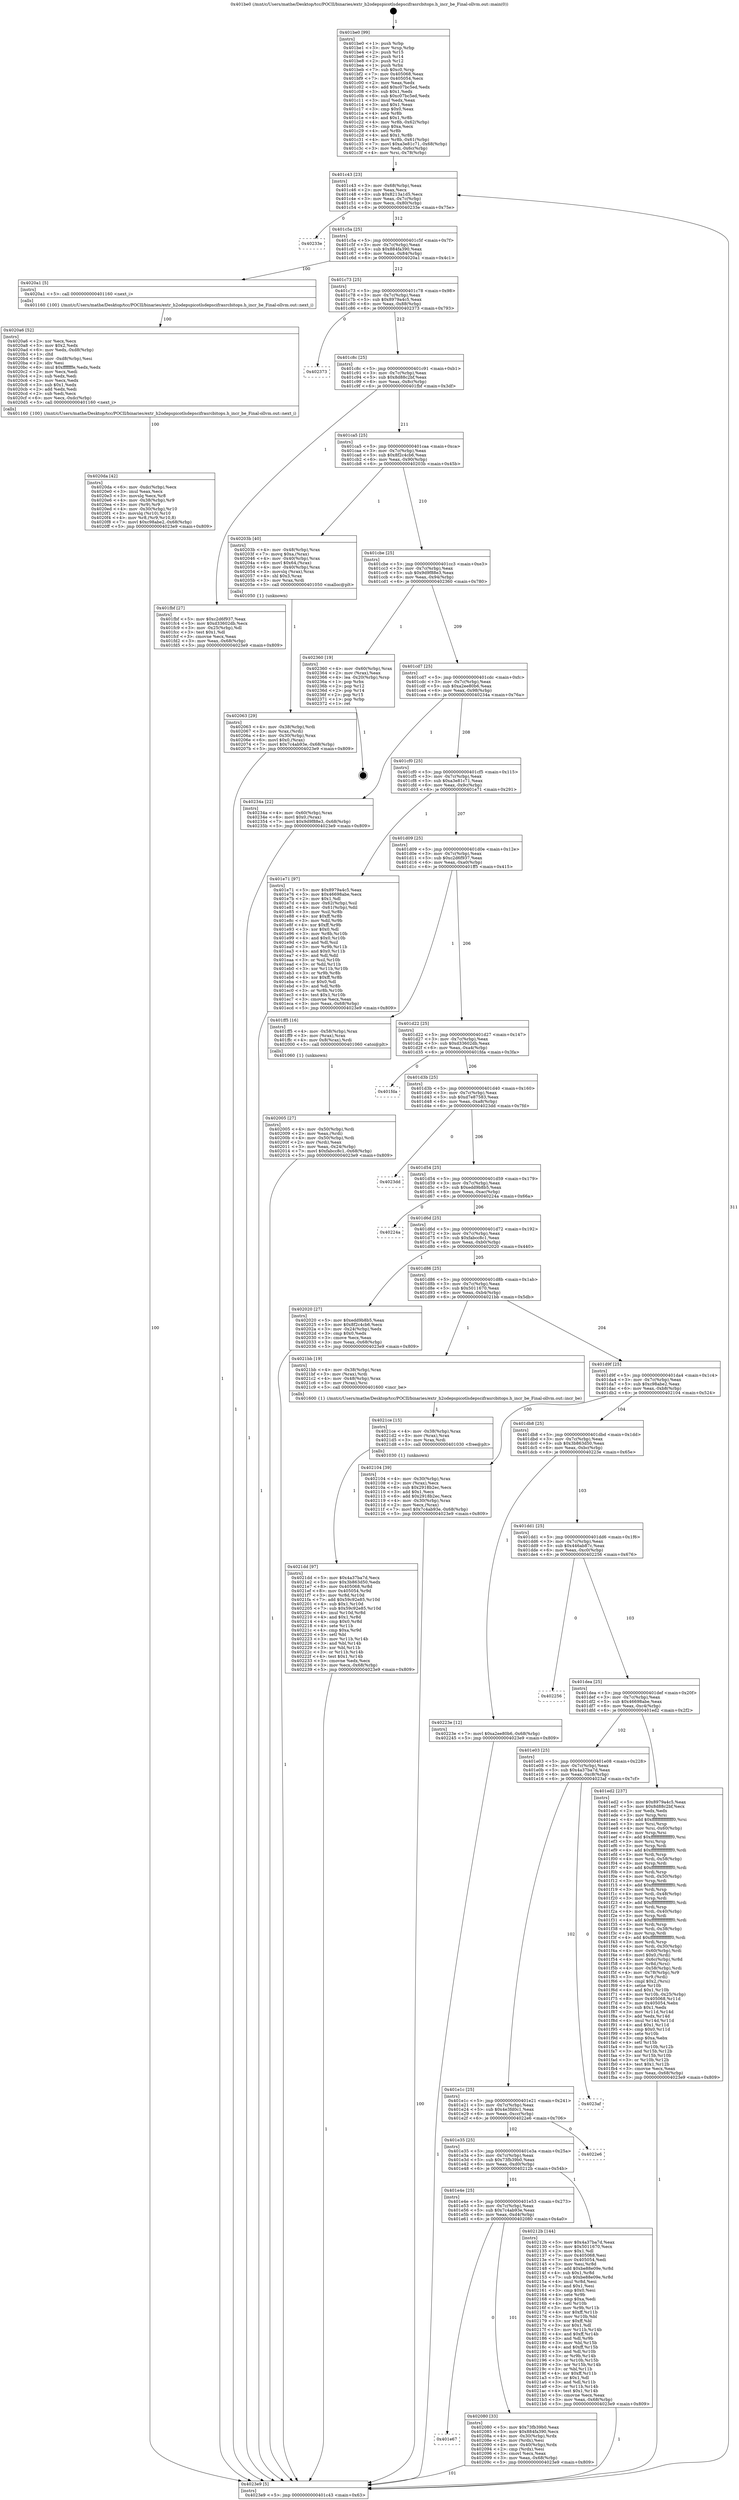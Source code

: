 digraph "0x401be0" {
  label = "0x401be0 (/mnt/c/Users/mathe/Desktop/tcc/POCII/binaries/extr_h2odepspicotlsdepscifrasrcbitops.h_incr_be_Final-ollvm.out::main(0))"
  labelloc = "t"
  node[shape=record]

  Entry [label="",width=0.3,height=0.3,shape=circle,fillcolor=black,style=filled]
  "0x401c43" [label="{
     0x401c43 [23]\l
     | [instrs]\l
     &nbsp;&nbsp;0x401c43 \<+3\>: mov -0x68(%rbp),%eax\l
     &nbsp;&nbsp;0x401c46 \<+2\>: mov %eax,%ecx\l
     &nbsp;&nbsp;0x401c48 \<+6\>: sub $0x8213a1d5,%ecx\l
     &nbsp;&nbsp;0x401c4e \<+3\>: mov %eax,-0x7c(%rbp)\l
     &nbsp;&nbsp;0x401c51 \<+3\>: mov %ecx,-0x80(%rbp)\l
     &nbsp;&nbsp;0x401c54 \<+6\>: je 000000000040233e \<main+0x75e\>\l
  }"]
  "0x40233e" [label="{
     0x40233e\l
  }", style=dashed]
  "0x401c5a" [label="{
     0x401c5a [25]\l
     | [instrs]\l
     &nbsp;&nbsp;0x401c5a \<+5\>: jmp 0000000000401c5f \<main+0x7f\>\l
     &nbsp;&nbsp;0x401c5f \<+3\>: mov -0x7c(%rbp),%eax\l
     &nbsp;&nbsp;0x401c62 \<+5\>: sub $0x884fa390,%eax\l
     &nbsp;&nbsp;0x401c67 \<+6\>: mov %eax,-0x84(%rbp)\l
     &nbsp;&nbsp;0x401c6d \<+6\>: je 00000000004020a1 \<main+0x4c1\>\l
  }"]
  Exit [label="",width=0.3,height=0.3,shape=circle,fillcolor=black,style=filled,peripheries=2]
  "0x4020a1" [label="{
     0x4020a1 [5]\l
     | [instrs]\l
     &nbsp;&nbsp;0x4020a1 \<+5\>: call 0000000000401160 \<next_i\>\l
     | [calls]\l
     &nbsp;&nbsp;0x401160 \{100\} (/mnt/c/Users/mathe/Desktop/tcc/POCII/binaries/extr_h2odepspicotlsdepscifrasrcbitops.h_incr_be_Final-ollvm.out::next_i)\l
  }"]
  "0x401c73" [label="{
     0x401c73 [25]\l
     | [instrs]\l
     &nbsp;&nbsp;0x401c73 \<+5\>: jmp 0000000000401c78 \<main+0x98\>\l
     &nbsp;&nbsp;0x401c78 \<+3\>: mov -0x7c(%rbp),%eax\l
     &nbsp;&nbsp;0x401c7b \<+5\>: sub $0x8979a4c5,%eax\l
     &nbsp;&nbsp;0x401c80 \<+6\>: mov %eax,-0x88(%rbp)\l
     &nbsp;&nbsp;0x401c86 \<+6\>: je 0000000000402373 \<main+0x793\>\l
  }"]
  "0x4021dd" [label="{
     0x4021dd [97]\l
     | [instrs]\l
     &nbsp;&nbsp;0x4021dd \<+5\>: mov $0x4a37ba7d,%ecx\l
     &nbsp;&nbsp;0x4021e2 \<+5\>: mov $0x3b863d50,%edx\l
     &nbsp;&nbsp;0x4021e7 \<+8\>: mov 0x405068,%r8d\l
     &nbsp;&nbsp;0x4021ef \<+8\>: mov 0x405054,%r9d\l
     &nbsp;&nbsp;0x4021f7 \<+3\>: mov %r8d,%r10d\l
     &nbsp;&nbsp;0x4021fa \<+7\>: add $0x59c92e85,%r10d\l
     &nbsp;&nbsp;0x402201 \<+4\>: sub $0x1,%r10d\l
     &nbsp;&nbsp;0x402205 \<+7\>: sub $0x59c92e85,%r10d\l
     &nbsp;&nbsp;0x40220c \<+4\>: imul %r10d,%r8d\l
     &nbsp;&nbsp;0x402210 \<+4\>: and $0x1,%r8d\l
     &nbsp;&nbsp;0x402214 \<+4\>: cmp $0x0,%r8d\l
     &nbsp;&nbsp;0x402218 \<+4\>: sete %r11b\l
     &nbsp;&nbsp;0x40221c \<+4\>: cmp $0xa,%r9d\l
     &nbsp;&nbsp;0x402220 \<+3\>: setl %bl\l
     &nbsp;&nbsp;0x402223 \<+3\>: mov %r11b,%r14b\l
     &nbsp;&nbsp;0x402226 \<+3\>: and %bl,%r14b\l
     &nbsp;&nbsp;0x402229 \<+3\>: xor %bl,%r11b\l
     &nbsp;&nbsp;0x40222c \<+3\>: or %r11b,%r14b\l
     &nbsp;&nbsp;0x40222f \<+4\>: test $0x1,%r14b\l
     &nbsp;&nbsp;0x402233 \<+3\>: cmovne %edx,%ecx\l
     &nbsp;&nbsp;0x402236 \<+3\>: mov %ecx,-0x68(%rbp)\l
     &nbsp;&nbsp;0x402239 \<+5\>: jmp 00000000004023e9 \<main+0x809\>\l
  }"]
  "0x402373" [label="{
     0x402373\l
  }", style=dashed]
  "0x401c8c" [label="{
     0x401c8c [25]\l
     | [instrs]\l
     &nbsp;&nbsp;0x401c8c \<+5\>: jmp 0000000000401c91 \<main+0xb1\>\l
     &nbsp;&nbsp;0x401c91 \<+3\>: mov -0x7c(%rbp),%eax\l
     &nbsp;&nbsp;0x401c94 \<+5\>: sub $0x8d88c2bf,%eax\l
     &nbsp;&nbsp;0x401c99 \<+6\>: mov %eax,-0x8c(%rbp)\l
     &nbsp;&nbsp;0x401c9f \<+6\>: je 0000000000401fbf \<main+0x3df\>\l
  }"]
  "0x4021ce" [label="{
     0x4021ce [15]\l
     | [instrs]\l
     &nbsp;&nbsp;0x4021ce \<+4\>: mov -0x38(%rbp),%rax\l
     &nbsp;&nbsp;0x4021d2 \<+3\>: mov (%rax),%rax\l
     &nbsp;&nbsp;0x4021d5 \<+3\>: mov %rax,%rdi\l
     &nbsp;&nbsp;0x4021d8 \<+5\>: call 0000000000401030 \<free@plt\>\l
     | [calls]\l
     &nbsp;&nbsp;0x401030 \{1\} (unknown)\l
  }"]
  "0x401fbf" [label="{
     0x401fbf [27]\l
     | [instrs]\l
     &nbsp;&nbsp;0x401fbf \<+5\>: mov $0xc2d6f937,%eax\l
     &nbsp;&nbsp;0x401fc4 \<+5\>: mov $0xd33602db,%ecx\l
     &nbsp;&nbsp;0x401fc9 \<+3\>: mov -0x25(%rbp),%dl\l
     &nbsp;&nbsp;0x401fcc \<+3\>: test $0x1,%dl\l
     &nbsp;&nbsp;0x401fcf \<+3\>: cmovne %ecx,%eax\l
     &nbsp;&nbsp;0x401fd2 \<+3\>: mov %eax,-0x68(%rbp)\l
     &nbsp;&nbsp;0x401fd5 \<+5\>: jmp 00000000004023e9 \<main+0x809\>\l
  }"]
  "0x401ca5" [label="{
     0x401ca5 [25]\l
     | [instrs]\l
     &nbsp;&nbsp;0x401ca5 \<+5\>: jmp 0000000000401caa \<main+0xca\>\l
     &nbsp;&nbsp;0x401caa \<+3\>: mov -0x7c(%rbp),%eax\l
     &nbsp;&nbsp;0x401cad \<+5\>: sub $0x8f2c4cb6,%eax\l
     &nbsp;&nbsp;0x401cb2 \<+6\>: mov %eax,-0x90(%rbp)\l
     &nbsp;&nbsp;0x401cb8 \<+6\>: je 000000000040203b \<main+0x45b\>\l
  }"]
  "0x4020da" [label="{
     0x4020da [42]\l
     | [instrs]\l
     &nbsp;&nbsp;0x4020da \<+6\>: mov -0xdc(%rbp),%ecx\l
     &nbsp;&nbsp;0x4020e0 \<+3\>: imul %eax,%ecx\l
     &nbsp;&nbsp;0x4020e3 \<+3\>: movslq %ecx,%r8\l
     &nbsp;&nbsp;0x4020e6 \<+4\>: mov -0x38(%rbp),%r9\l
     &nbsp;&nbsp;0x4020ea \<+3\>: mov (%r9),%r9\l
     &nbsp;&nbsp;0x4020ed \<+4\>: mov -0x30(%rbp),%r10\l
     &nbsp;&nbsp;0x4020f1 \<+3\>: movslq (%r10),%r10\l
     &nbsp;&nbsp;0x4020f4 \<+4\>: mov %r8,(%r9,%r10,8)\l
     &nbsp;&nbsp;0x4020f8 \<+7\>: movl $0xc98abe2,-0x68(%rbp)\l
     &nbsp;&nbsp;0x4020ff \<+5\>: jmp 00000000004023e9 \<main+0x809\>\l
  }"]
  "0x40203b" [label="{
     0x40203b [40]\l
     | [instrs]\l
     &nbsp;&nbsp;0x40203b \<+4\>: mov -0x48(%rbp),%rax\l
     &nbsp;&nbsp;0x40203f \<+7\>: movq $0xa,(%rax)\l
     &nbsp;&nbsp;0x402046 \<+4\>: mov -0x40(%rbp),%rax\l
     &nbsp;&nbsp;0x40204a \<+6\>: movl $0x64,(%rax)\l
     &nbsp;&nbsp;0x402050 \<+4\>: mov -0x40(%rbp),%rax\l
     &nbsp;&nbsp;0x402054 \<+3\>: movslq (%rax),%rax\l
     &nbsp;&nbsp;0x402057 \<+4\>: shl $0x3,%rax\l
     &nbsp;&nbsp;0x40205b \<+3\>: mov %rax,%rdi\l
     &nbsp;&nbsp;0x40205e \<+5\>: call 0000000000401050 \<malloc@plt\>\l
     | [calls]\l
     &nbsp;&nbsp;0x401050 \{1\} (unknown)\l
  }"]
  "0x401cbe" [label="{
     0x401cbe [25]\l
     | [instrs]\l
     &nbsp;&nbsp;0x401cbe \<+5\>: jmp 0000000000401cc3 \<main+0xe3\>\l
     &nbsp;&nbsp;0x401cc3 \<+3\>: mov -0x7c(%rbp),%eax\l
     &nbsp;&nbsp;0x401cc6 \<+5\>: sub $0x9d9f88e3,%eax\l
     &nbsp;&nbsp;0x401ccb \<+6\>: mov %eax,-0x94(%rbp)\l
     &nbsp;&nbsp;0x401cd1 \<+6\>: je 0000000000402360 \<main+0x780\>\l
  }"]
  "0x4020a6" [label="{
     0x4020a6 [52]\l
     | [instrs]\l
     &nbsp;&nbsp;0x4020a6 \<+2\>: xor %ecx,%ecx\l
     &nbsp;&nbsp;0x4020a8 \<+5\>: mov $0x2,%edx\l
     &nbsp;&nbsp;0x4020ad \<+6\>: mov %edx,-0xd8(%rbp)\l
     &nbsp;&nbsp;0x4020b3 \<+1\>: cltd\l
     &nbsp;&nbsp;0x4020b4 \<+6\>: mov -0xd8(%rbp),%esi\l
     &nbsp;&nbsp;0x4020ba \<+2\>: idiv %esi\l
     &nbsp;&nbsp;0x4020bc \<+6\>: imul $0xfffffffe,%edx,%edx\l
     &nbsp;&nbsp;0x4020c2 \<+2\>: mov %ecx,%edi\l
     &nbsp;&nbsp;0x4020c4 \<+2\>: sub %edx,%edi\l
     &nbsp;&nbsp;0x4020c6 \<+2\>: mov %ecx,%edx\l
     &nbsp;&nbsp;0x4020c8 \<+3\>: sub $0x1,%edx\l
     &nbsp;&nbsp;0x4020cb \<+2\>: add %edx,%edi\l
     &nbsp;&nbsp;0x4020cd \<+2\>: sub %edi,%ecx\l
     &nbsp;&nbsp;0x4020cf \<+6\>: mov %ecx,-0xdc(%rbp)\l
     &nbsp;&nbsp;0x4020d5 \<+5\>: call 0000000000401160 \<next_i\>\l
     | [calls]\l
     &nbsp;&nbsp;0x401160 \{100\} (/mnt/c/Users/mathe/Desktop/tcc/POCII/binaries/extr_h2odepspicotlsdepscifrasrcbitops.h_incr_be_Final-ollvm.out::next_i)\l
  }"]
  "0x402360" [label="{
     0x402360 [19]\l
     | [instrs]\l
     &nbsp;&nbsp;0x402360 \<+4\>: mov -0x60(%rbp),%rax\l
     &nbsp;&nbsp;0x402364 \<+2\>: mov (%rax),%eax\l
     &nbsp;&nbsp;0x402366 \<+4\>: lea -0x20(%rbp),%rsp\l
     &nbsp;&nbsp;0x40236a \<+1\>: pop %rbx\l
     &nbsp;&nbsp;0x40236b \<+2\>: pop %r12\l
     &nbsp;&nbsp;0x40236d \<+2\>: pop %r14\l
     &nbsp;&nbsp;0x40236f \<+2\>: pop %r15\l
     &nbsp;&nbsp;0x402371 \<+1\>: pop %rbp\l
     &nbsp;&nbsp;0x402372 \<+1\>: ret\l
  }"]
  "0x401cd7" [label="{
     0x401cd7 [25]\l
     | [instrs]\l
     &nbsp;&nbsp;0x401cd7 \<+5\>: jmp 0000000000401cdc \<main+0xfc\>\l
     &nbsp;&nbsp;0x401cdc \<+3\>: mov -0x7c(%rbp),%eax\l
     &nbsp;&nbsp;0x401cdf \<+5\>: sub $0xa2ee80b6,%eax\l
     &nbsp;&nbsp;0x401ce4 \<+6\>: mov %eax,-0x98(%rbp)\l
     &nbsp;&nbsp;0x401cea \<+6\>: je 000000000040234a \<main+0x76a\>\l
  }"]
  "0x401e67" [label="{
     0x401e67\l
  }", style=dashed]
  "0x40234a" [label="{
     0x40234a [22]\l
     | [instrs]\l
     &nbsp;&nbsp;0x40234a \<+4\>: mov -0x60(%rbp),%rax\l
     &nbsp;&nbsp;0x40234e \<+6\>: movl $0x0,(%rax)\l
     &nbsp;&nbsp;0x402354 \<+7\>: movl $0x9d9f88e3,-0x68(%rbp)\l
     &nbsp;&nbsp;0x40235b \<+5\>: jmp 00000000004023e9 \<main+0x809\>\l
  }"]
  "0x401cf0" [label="{
     0x401cf0 [25]\l
     | [instrs]\l
     &nbsp;&nbsp;0x401cf0 \<+5\>: jmp 0000000000401cf5 \<main+0x115\>\l
     &nbsp;&nbsp;0x401cf5 \<+3\>: mov -0x7c(%rbp),%eax\l
     &nbsp;&nbsp;0x401cf8 \<+5\>: sub $0xa3e81c71,%eax\l
     &nbsp;&nbsp;0x401cfd \<+6\>: mov %eax,-0x9c(%rbp)\l
     &nbsp;&nbsp;0x401d03 \<+6\>: je 0000000000401e71 \<main+0x291\>\l
  }"]
  "0x402080" [label="{
     0x402080 [33]\l
     | [instrs]\l
     &nbsp;&nbsp;0x402080 \<+5\>: mov $0x73fb39b0,%eax\l
     &nbsp;&nbsp;0x402085 \<+5\>: mov $0x884fa390,%ecx\l
     &nbsp;&nbsp;0x40208a \<+4\>: mov -0x30(%rbp),%rdx\l
     &nbsp;&nbsp;0x40208e \<+2\>: mov (%rdx),%esi\l
     &nbsp;&nbsp;0x402090 \<+4\>: mov -0x40(%rbp),%rdx\l
     &nbsp;&nbsp;0x402094 \<+2\>: cmp (%rdx),%esi\l
     &nbsp;&nbsp;0x402096 \<+3\>: cmovl %ecx,%eax\l
     &nbsp;&nbsp;0x402099 \<+3\>: mov %eax,-0x68(%rbp)\l
     &nbsp;&nbsp;0x40209c \<+5\>: jmp 00000000004023e9 \<main+0x809\>\l
  }"]
  "0x401e71" [label="{
     0x401e71 [97]\l
     | [instrs]\l
     &nbsp;&nbsp;0x401e71 \<+5\>: mov $0x8979a4c5,%eax\l
     &nbsp;&nbsp;0x401e76 \<+5\>: mov $0x46698abe,%ecx\l
     &nbsp;&nbsp;0x401e7b \<+2\>: mov $0x1,%dl\l
     &nbsp;&nbsp;0x401e7d \<+4\>: mov -0x62(%rbp),%sil\l
     &nbsp;&nbsp;0x401e81 \<+4\>: mov -0x61(%rbp),%dil\l
     &nbsp;&nbsp;0x401e85 \<+3\>: mov %sil,%r8b\l
     &nbsp;&nbsp;0x401e88 \<+4\>: xor $0xff,%r8b\l
     &nbsp;&nbsp;0x401e8c \<+3\>: mov %dil,%r9b\l
     &nbsp;&nbsp;0x401e8f \<+4\>: xor $0xff,%r9b\l
     &nbsp;&nbsp;0x401e93 \<+3\>: xor $0x0,%dl\l
     &nbsp;&nbsp;0x401e96 \<+3\>: mov %r8b,%r10b\l
     &nbsp;&nbsp;0x401e99 \<+4\>: and $0x0,%r10b\l
     &nbsp;&nbsp;0x401e9d \<+3\>: and %dl,%sil\l
     &nbsp;&nbsp;0x401ea0 \<+3\>: mov %r9b,%r11b\l
     &nbsp;&nbsp;0x401ea3 \<+4\>: and $0x0,%r11b\l
     &nbsp;&nbsp;0x401ea7 \<+3\>: and %dl,%dil\l
     &nbsp;&nbsp;0x401eaa \<+3\>: or %sil,%r10b\l
     &nbsp;&nbsp;0x401ead \<+3\>: or %dil,%r11b\l
     &nbsp;&nbsp;0x401eb0 \<+3\>: xor %r11b,%r10b\l
     &nbsp;&nbsp;0x401eb3 \<+3\>: or %r9b,%r8b\l
     &nbsp;&nbsp;0x401eb6 \<+4\>: xor $0xff,%r8b\l
     &nbsp;&nbsp;0x401eba \<+3\>: or $0x0,%dl\l
     &nbsp;&nbsp;0x401ebd \<+3\>: and %dl,%r8b\l
     &nbsp;&nbsp;0x401ec0 \<+3\>: or %r8b,%r10b\l
     &nbsp;&nbsp;0x401ec3 \<+4\>: test $0x1,%r10b\l
     &nbsp;&nbsp;0x401ec7 \<+3\>: cmovne %ecx,%eax\l
     &nbsp;&nbsp;0x401eca \<+3\>: mov %eax,-0x68(%rbp)\l
     &nbsp;&nbsp;0x401ecd \<+5\>: jmp 00000000004023e9 \<main+0x809\>\l
  }"]
  "0x401d09" [label="{
     0x401d09 [25]\l
     | [instrs]\l
     &nbsp;&nbsp;0x401d09 \<+5\>: jmp 0000000000401d0e \<main+0x12e\>\l
     &nbsp;&nbsp;0x401d0e \<+3\>: mov -0x7c(%rbp),%eax\l
     &nbsp;&nbsp;0x401d11 \<+5\>: sub $0xc2d6f937,%eax\l
     &nbsp;&nbsp;0x401d16 \<+6\>: mov %eax,-0xa0(%rbp)\l
     &nbsp;&nbsp;0x401d1c \<+6\>: je 0000000000401ff5 \<main+0x415\>\l
  }"]
  "0x4023e9" [label="{
     0x4023e9 [5]\l
     | [instrs]\l
     &nbsp;&nbsp;0x4023e9 \<+5\>: jmp 0000000000401c43 \<main+0x63\>\l
  }"]
  "0x401be0" [label="{
     0x401be0 [99]\l
     | [instrs]\l
     &nbsp;&nbsp;0x401be0 \<+1\>: push %rbp\l
     &nbsp;&nbsp;0x401be1 \<+3\>: mov %rsp,%rbp\l
     &nbsp;&nbsp;0x401be4 \<+2\>: push %r15\l
     &nbsp;&nbsp;0x401be6 \<+2\>: push %r14\l
     &nbsp;&nbsp;0x401be8 \<+2\>: push %r12\l
     &nbsp;&nbsp;0x401bea \<+1\>: push %rbx\l
     &nbsp;&nbsp;0x401beb \<+7\>: sub $0xc0,%rsp\l
     &nbsp;&nbsp;0x401bf2 \<+7\>: mov 0x405068,%eax\l
     &nbsp;&nbsp;0x401bf9 \<+7\>: mov 0x405054,%ecx\l
     &nbsp;&nbsp;0x401c00 \<+2\>: mov %eax,%edx\l
     &nbsp;&nbsp;0x401c02 \<+6\>: add $0xc07bc5ed,%edx\l
     &nbsp;&nbsp;0x401c08 \<+3\>: sub $0x1,%edx\l
     &nbsp;&nbsp;0x401c0b \<+6\>: sub $0xc07bc5ed,%edx\l
     &nbsp;&nbsp;0x401c11 \<+3\>: imul %edx,%eax\l
     &nbsp;&nbsp;0x401c14 \<+3\>: and $0x1,%eax\l
     &nbsp;&nbsp;0x401c17 \<+3\>: cmp $0x0,%eax\l
     &nbsp;&nbsp;0x401c1a \<+4\>: sete %r8b\l
     &nbsp;&nbsp;0x401c1e \<+4\>: and $0x1,%r8b\l
     &nbsp;&nbsp;0x401c22 \<+4\>: mov %r8b,-0x62(%rbp)\l
     &nbsp;&nbsp;0x401c26 \<+3\>: cmp $0xa,%ecx\l
     &nbsp;&nbsp;0x401c29 \<+4\>: setl %r8b\l
     &nbsp;&nbsp;0x401c2d \<+4\>: and $0x1,%r8b\l
     &nbsp;&nbsp;0x401c31 \<+4\>: mov %r8b,-0x61(%rbp)\l
     &nbsp;&nbsp;0x401c35 \<+7\>: movl $0xa3e81c71,-0x68(%rbp)\l
     &nbsp;&nbsp;0x401c3c \<+3\>: mov %edi,-0x6c(%rbp)\l
     &nbsp;&nbsp;0x401c3f \<+4\>: mov %rsi,-0x78(%rbp)\l
  }"]
  "0x401e4e" [label="{
     0x401e4e [25]\l
     | [instrs]\l
     &nbsp;&nbsp;0x401e4e \<+5\>: jmp 0000000000401e53 \<main+0x273\>\l
     &nbsp;&nbsp;0x401e53 \<+3\>: mov -0x7c(%rbp),%eax\l
     &nbsp;&nbsp;0x401e56 \<+5\>: sub $0x7c4ab93e,%eax\l
     &nbsp;&nbsp;0x401e5b \<+6\>: mov %eax,-0xd4(%rbp)\l
     &nbsp;&nbsp;0x401e61 \<+6\>: je 0000000000402080 \<main+0x4a0\>\l
  }"]
  "0x401ff5" [label="{
     0x401ff5 [16]\l
     | [instrs]\l
     &nbsp;&nbsp;0x401ff5 \<+4\>: mov -0x58(%rbp),%rax\l
     &nbsp;&nbsp;0x401ff9 \<+3\>: mov (%rax),%rax\l
     &nbsp;&nbsp;0x401ffc \<+4\>: mov 0x8(%rax),%rdi\l
     &nbsp;&nbsp;0x402000 \<+5\>: call 0000000000401060 \<atoi@plt\>\l
     | [calls]\l
     &nbsp;&nbsp;0x401060 \{1\} (unknown)\l
  }"]
  "0x401d22" [label="{
     0x401d22 [25]\l
     | [instrs]\l
     &nbsp;&nbsp;0x401d22 \<+5\>: jmp 0000000000401d27 \<main+0x147\>\l
     &nbsp;&nbsp;0x401d27 \<+3\>: mov -0x7c(%rbp),%eax\l
     &nbsp;&nbsp;0x401d2a \<+5\>: sub $0xd33602db,%eax\l
     &nbsp;&nbsp;0x401d2f \<+6\>: mov %eax,-0xa4(%rbp)\l
     &nbsp;&nbsp;0x401d35 \<+6\>: je 0000000000401fda \<main+0x3fa\>\l
  }"]
  "0x40212b" [label="{
     0x40212b [144]\l
     | [instrs]\l
     &nbsp;&nbsp;0x40212b \<+5\>: mov $0x4a37ba7d,%eax\l
     &nbsp;&nbsp;0x402130 \<+5\>: mov $0x5011670,%ecx\l
     &nbsp;&nbsp;0x402135 \<+2\>: mov $0x1,%dl\l
     &nbsp;&nbsp;0x402137 \<+7\>: mov 0x405068,%esi\l
     &nbsp;&nbsp;0x40213e \<+7\>: mov 0x405054,%edi\l
     &nbsp;&nbsp;0x402145 \<+3\>: mov %esi,%r8d\l
     &nbsp;&nbsp;0x402148 \<+7\>: add $0xbe88e09e,%r8d\l
     &nbsp;&nbsp;0x40214f \<+4\>: sub $0x1,%r8d\l
     &nbsp;&nbsp;0x402153 \<+7\>: sub $0xbe88e09e,%r8d\l
     &nbsp;&nbsp;0x40215a \<+4\>: imul %r8d,%esi\l
     &nbsp;&nbsp;0x40215e \<+3\>: and $0x1,%esi\l
     &nbsp;&nbsp;0x402161 \<+3\>: cmp $0x0,%esi\l
     &nbsp;&nbsp;0x402164 \<+4\>: sete %r9b\l
     &nbsp;&nbsp;0x402168 \<+3\>: cmp $0xa,%edi\l
     &nbsp;&nbsp;0x40216b \<+4\>: setl %r10b\l
     &nbsp;&nbsp;0x40216f \<+3\>: mov %r9b,%r11b\l
     &nbsp;&nbsp;0x402172 \<+4\>: xor $0xff,%r11b\l
     &nbsp;&nbsp;0x402176 \<+3\>: mov %r10b,%bl\l
     &nbsp;&nbsp;0x402179 \<+3\>: xor $0xff,%bl\l
     &nbsp;&nbsp;0x40217c \<+3\>: xor $0x1,%dl\l
     &nbsp;&nbsp;0x40217f \<+3\>: mov %r11b,%r14b\l
     &nbsp;&nbsp;0x402182 \<+4\>: and $0xff,%r14b\l
     &nbsp;&nbsp;0x402186 \<+3\>: and %dl,%r9b\l
     &nbsp;&nbsp;0x402189 \<+3\>: mov %bl,%r15b\l
     &nbsp;&nbsp;0x40218c \<+4\>: and $0xff,%r15b\l
     &nbsp;&nbsp;0x402190 \<+3\>: and %dl,%r10b\l
     &nbsp;&nbsp;0x402193 \<+3\>: or %r9b,%r14b\l
     &nbsp;&nbsp;0x402196 \<+3\>: or %r10b,%r15b\l
     &nbsp;&nbsp;0x402199 \<+3\>: xor %r15b,%r14b\l
     &nbsp;&nbsp;0x40219c \<+3\>: or %bl,%r11b\l
     &nbsp;&nbsp;0x40219f \<+4\>: xor $0xff,%r11b\l
     &nbsp;&nbsp;0x4021a3 \<+3\>: or $0x1,%dl\l
     &nbsp;&nbsp;0x4021a6 \<+3\>: and %dl,%r11b\l
     &nbsp;&nbsp;0x4021a9 \<+3\>: or %r11b,%r14b\l
     &nbsp;&nbsp;0x4021ac \<+4\>: test $0x1,%r14b\l
     &nbsp;&nbsp;0x4021b0 \<+3\>: cmovne %ecx,%eax\l
     &nbsp;&nbsp;0x4021b3 \<+3\>: mov %eax,-0x68(%rbp)\l
     &nbsp;&nbsp;0x4021b6 \<+5\>: jmp 00000000004023e9 \<main+0x809\>\l
  }"]
  "0x401fda" [label="{
     0x401fda\l
  }", style=dashed]
  "0x401d3b" [label="{
     0x401d3b [25]\l
     | [instrs]\l
     &nbsp;&nbsp;0x401d3b \<+5\>: jmp 0000000000401d40 \<main+0x160\>\l
     &nbsp;&nbsp;0x401d40 \<+3\>: mov -0x7c(%rbp),%eax\l
     &nbsp;&nbsp;0x401d43 \<+5\>: sub $0xd7e87583,%eax\l
     &nbsp;&nbsp;0x401d48 \<+6\>: mov %eax,-0xa8(%rbp)\l
     &nbsp;&nbsp;0x401d4e \<+6\>: je 00000000004023dd \<main+0x7fd\>\l
  }"]
  "0x401e35" [label="{
     0x401e35 [25]\l
     | [instrs]\l
     &nbsp;&nbsp;0x401e35 \<+5\>: jmp 0000000000401e3a \<main+0x25a\>\l
     &nbsp;&nbsp;0x401e3a \<+3\>: mov -0x7c(%rbp),%eax\l
     &nbsp;&nbsp;0x401e3d \<+5\>: sub $0x73fb39b0,%eax\l
     &nbsp;&nbsp;0x401e42 \<+6\>: mov %eax,-0xd0(%rbp)\l
     &nbsp;&nbsp;0x401e48 \<+6\>: je 000000000040212b \<main+0x54b\>\l
  }"]
  "0x4023dd" [label="{
     0x4023dd\l
  }", style=dashed]
  "0x401d54" [label="{
     0x401d54 [25]\l
     | [instrs]\l
     &nbsp;&nbsp;0x401d54 \<+5\>: jmp 0000000000401d59 \<main+0x179\>\l
     &nbsp;&nbsp;0x401d59 \<+3\>: mov -0x7c(%rbp),%eax\l
     &nbsp;&nbsp;0x401d5c \<+5\>: sub $0xedd9b8b5,%eax\l
     &nbsp;&nbsp;0x401d61 \<+6\>: mov %eax,-0xac(%rbp)\l
     &nbsp;&nbsp;0x401d67 \<+6\>: je 000000000040224a \<main+0x66a\>\l
  }"]
  "0x4022e6" [label="{
     0x4022e6\l
  }", style=dashed]
  "0x40224a" [label="{
     0x40224a\l
  }", style=dashed]
  "0x401d6d" [label="{
     0x401d6d [25]\l
     | [instrs]\l
     &nbsp;&nbsp;0x401d6d \<+5\>: jmp 0000000000401d72 \<main+0x192\>\l
     &nbsp;&nbsp;0x401d72 \<+3\>: mov -0x7c(%rbp),%eax\l
     &nbsp;&nbsp;0x401d75 \<+5\>: sub $0xfabcc8c1,%eax\l
     &nbsp;&nbsp;0x401d7a \<+6\>: mov %eax,-0xb0(%rbp)\l
     &nbsp;&nbsp;0x401d80 \<+6\>: je 0000000000402020 \<main+0x440\>\l
  }"]
  "0x401e1c" [label="{
     0x401e1c [25]\l
     | [instrs]\l
     &nbsp;&nbsp;0x401e1c \<+5\>: jmp 0000000000401e21 \<main+0x241\>\l
     &nbsp;&nbsp;0x401e21 \<+3\>: mov -0x7c(%rbp),%eax\l
     &nbsp;&nbsp;0x401e24 \<+5\>: sub $0x4e3fd0c1,%eax\l
     &nbsp;&nbsp;0x401e29 \<+6\>: mov %eax,-0xcc(%rbp)\l
     &nbsp;&nbsp;0x401e2f \<+6\>: je 00000000004022e6 \<main+0x706\>\l
  }"]
  "0x402020" [label="{
     0x402020 [27]\l
     | [instrs]\l
     &nbsp;&nbsp;0x402020 \<+5\>: mov $0xedd9b8b5,%eax\l
     &nbsp;&nbsp;0x402025 \<+5\>: mov $0x8f2c4cb6,%ecx\l
     &nbsp;&nbsp;0x40202a \<+3\>: mov -0x24(%rbp),%edx\l
     &nbsp;&nbsp;0x40202d \<+3\>: cmp $0x0,%edx\l
     &nbsp;&nbsp;0x402030 \<+3\>: cmove %ecx,%eax\l
     &nbsp;&nbsp;0x402033 \<+3\>: mov %eax,-0x68(%rbp)\l
     &nbsp;&nbsp;0x402036 \<+5\>: jmp 00000000004023e9 \<main+0x809\>\l
  }"]
  "0x401d86" [label="{
     0x401d86 [25]\l
     | [instrs]\l
     &nbsp;&nbsp;0x401d86 \<+5\>: jmp 0000000000401d8b \<main+0x1ab\>\l
     &nbsp;&nbsp;0x401d8b \<+3\>: mov -0x7c(%rbp),%eax\l
     &nbsp;&nbsp;0x401d8e \<+5\>: sub $0x5011670,%eax\l
     &nbsp;&nbsp;0x401d93 \<+6\>: mov %eax,-0xb4(%rbp)\l
     &nbsp;&nbsp;0x401d99 \<+6\>: je 00000000004021bb \<main+0x5db\>\l
  }"]
  "0x4023af" [label="{
     0x4023af\l
  }", style=dashed]
  "0x4021bb" [label="{
     0x4021bb [19]\l
     | [instrs]\l
     &nbsp;&nbsp;0x4021bb \<+4\>: mov -0x38(%rbp),%rax\l
     &nbsp;&nbsp;0x4021bf \<+3\>: mov (%rax),%rdi\l
     &nbsp;&nbsp;0x4021c2 \<+4\>: mov -0x48(%rbp),%rax\l
     &nbsp;&nbsp;0x4021c6 \<+3\>: mov (%rax),%rsi\l
     &nbsp;&nbsp;0x4021c9 \<+5\>: call 0000000000401600 \<incr_be\>\l
     | [calls]\l
     &nbsp;&nbsp;0x401600 \{1\} (/mnt/c/Users/mathe/Desktop/tcc/POCII/binaries/extr_h2odepspicotlsdepscifrasrcbitops.h_incr_be_Final-ollvm.out::incr_be)\l
  }"]
  "0x401d9f" [label="{
     0x401d9f [25]\l
     | [instrs]\l
     &nbsp;&nbsp;0x401d9f \<+5\>: jmp 0000000000401da4 \<main+0x1c4\>\l
     &nbsp;&nbsp;0x401da4 \<+3\>: mov -0x7c(%rbp),%eax\l
     &nbsp;&nbsp;0x401da7 \<+5\>: sub $0xc98abe2,%eax\l
     &nbsp;&nbsp;0x401dac \<+6\>: mov %eax,-0xb8(%rbp)\l
     &nbsp;&nbsp;0x401db2 \<+6\>: je 0000000000402104 \<main+0x524\>\l
  }"]
  "0x402063" [label="{
     0x402063 [29]\l
     | [instrs]\l
     &nbsp;&nbsp;0x402063 \<+4\>: mov -0x38(%rbp),%rdi\l
     &nbsp;&nbsp;0x402067 \<+3\>: mov %rax,(%rdi)\l
     &nbsp;&nbsp;0x40206a \<+4\>: mov -0x30(%rbp),%rax\l
     &nbsp;&nbsp;0x40206e \<+6\>: movl $0x0,(%rax)\l
     &nbsp;&nbsp;0x402074 \<+7\>: movl $0x7c4ab93e,-0x68(%rbp)\l
     &nbsp;&nbsp;0x40207b \<+5\>: jmp 00000000004023e9 \<main+0x809\>\l
  }"]
  "0x402104" [label="{
     0x402104 [39]\l
     | [instrs]\l
     &nbsp;&nbsp;0x402104 \<+4\>: mov -0x30(%rbp),%rax\l
     &nbsp;&nbsp;0x402108 \<+2\>: mov (%rax),%ecx\l
     &nbsp;&nbsp;0x40210a \<+6\>: sub $0x2918b2ec,%ecx\l
     &nbsp;&nbsp;0x402110 \<+3\>: add $0x1,%ecx\l
     &nbsp;&nbsp;0x402113 \<+6\>: add $0x2918b2ec,%ecx\l
     &nbsp;&nbsp;0x402119 \<+4\>: mov -0x30(%rbp),%rax\l
     &nbsp;&nbsp;0x40211d \<+2\>: mov %ecx,(%rax)\l
     &nbsp;&nbsp;0x40211f \<+7\>: movl $0x7c4ab93e,-0x68(%rbp)\l
     &nbsp;&nbsp;0x402126 \<+5\>: jmp 00000000004023e9 \<main+0x809\>\l
  }"]
  "0x401db8" [label="{
     0x401db8 [25]\l
     | [instrs]\l
     &nbsp;&nbsp;0x401db8 \<+5\>: jmp 0000000000401dbd \<main+0x1dd\>\l
     &nbsp;&nbsp;0x401dbd \<+3\>: mov -0x7c(%rbp),%eax\l
     &nbsp;&nbsp;0x401dc0 \<+5\>: sub $0x3b863d50,%eax\l
     &nbsp;&nbsp;0x401dc5 \<+6\>: mov %eax,-0xbc(%rbp)\l
     &nbsp;&nbsp;0x401dcb \<+6\>: je 000000000040223e \<main+0x65e\>\l
  }"]
  "0x402005" [label="{
     0x402005 [27]\l
     | [instrs]\l
     &nbsp;&nbsp;0x402005 \<+4\>: mov -0x50(%rbp),%rdi\l
     &nbsp;&nbsp;0x402009 \<+2\>: mov %eax,(%rdi)\l
     &nbsp;&nbsp;0x40200b \<+4\>: mov -0x50(%rbp),%rdi\l
     &nbsp;&nbsp;0x40200f \<+2\>: mov (%rdi),%eax\l
     &nbsp;&nbsp;0x402011 \<+3\>: mov %eax,-0x24(%rbp)\l
     &nbsp;&nbsp;0x402014 \<+7\>: movl $0xfabcc8c1,-0x68(%rbp)\l
     &nbsp;&nbsp;0x40201b \<+5\>: jmp 00000000004023e9 \<main+0x809\>\l
  }"]
  "0x40223e" [label="{
     0x40223e [12]\l
     | [instrs]\l
     &nbsp;&nbsp;0x40223e \<+7\>: movl $0xa2ee80b6,-0x68(%rbp)\l
     &nbsp;&nbsp;0x402245 \<+5\>: jmp 00000000004023e9 \<main+0x809\>\l
  }"]
  "0x401dd1" [label="{
     0x401dd1 [25]\l
     | [instrs]\l
     &nbsp;&nbsp;0x401dd1 \<+5\>: jmp 0000000000401dd6 \<main+0x1f6\>\l
     &nbsp;&nbsp;0x401dd6 \<+3\>: mov -0x7c(%rbp),%eax\l
     &nbsp;&nbsp;0x401dd9 \<+5\>: sub $0x446ab87c,%eax\l
     &nbsp;&nbsp;0x401dde \<+6\>: mov %eax,-0xc0(%rbp)\l
     &nbsp;&nbsp;0x401de4 \<+6\>: je 0000000000402256 \<main+0x676\>\l
  }"]
  "0x401e03" [label="{
     0x401e03 [25]\l
     | [instrs]\l
     &nbsp;&nbsp;0x401e03 \<+5\>: jmp 0000000000401e08 \<main+0x228\>\l
     &nbsp;&nbsp;0x401e08 \<+3\>: mov -0x7c(%rbp),%eax\l
     &nbsp;&nbsp;0x401e0b \<+5\>: sub $0x4a37ba7d,%eax\l
     &nbsp;&nbsp;0x401e10 \<+6\>: mov %eax,-0xc8(%rbp)\l
     &nbsp;&nbsp;0x401e16 \<+6\>: je 00000000004023af \<main+0x7cf\>\l
  }"]
  "0x402256" [label="{
     0x402256\l
  }", style=dashed]
  "0x401dea" [label="{
     0x401dea [25]\l
     | [instrs]\l
     &nbsp;&nbsp;0x401dea \<+5\>: jmp 0000000000401def \<main+0x20f\>\l
     &nbsp;&nbsp;0x401def \<+3\>: mov -0x7c(%rbp),%eax\l
     &nbsp;&nbsp;0x401df2 \<+5\>: sub $0x46698abe,%eax\l
     &nbsp;&nbsp;0x401df7 \<+6\>: mov %eax,-0xc4(%rbp)\l
     &nbsp;&nbsp;0x401dfd \<+6\>: je 0000000000401ed2 \<main+0x2f2\>\l
  }"]
  "0x401ed2" [label="{
     0x401ed2 [237]\l
     | [instrs]\l
     &nbsp;&nbsp;0x401ed2 \<+5\>: mov $0x8979a4c5,%eax\l
     &nbsp;&nbsp;0x401ed7 \<+5\>: mov $0x8d88c2bf,%ecx\l
     &nbsp;&nbsp;0x401edc \<+2\>: xor %edx,%edx\l
     &nbsp;&nbsp;0x401ede \<+3\>: mov %rsp,%rsi\l
     &nbsp;&nbsp;0x401ee1 \<+4\>: add $0xfffffffffffffff0,%rsi\l
     &nbsp;&nbsp;0x401ee5 \<+3\>: mov %rsi,%rsp\l
     &nbsp;&nbsp;0x401ee8 \<+4\>: mov %rsi,-0x60(%rbp)\l
     &nbsp;&nbsp;0x401eec \<+3\>: mov %rsp,%rsi\l
     &nbsp;&nbsp;0x401eef \<+4\>: add $0xfffffffffffffff0,%rsi\l
     &nbsp;&nbsp;0x401ef3 \<+3\>: mov %rsi,%rsp\l
     &nbsp;&nbsp;0x401ef6 \<+3\>: mov %rsp,%rdi\l
     &nbsp;&nbsp;0x401ef9 \<+4\>: add $0xfffffffffffffff0,%rdi\l
     &nbsp;&nbsp;0x401efd \<+3\>: mov %rdi,%rsp\l
     &nbsp;&nbsp;0x401f00 \<+4\>: mov %rdi,-0x58(%rbp)\l
     &nbsp;&nbsp;0x401f04 \<+3\>: mov %rsp,%rdi\l
     &nbsp;&nbsp;0x401f07 \<+4\>: add $0xfffffffffffffff0,%rdi\l
     &nbsp;&nbsp;0x401f0b \<+3\>: mov %rdi,%rsp\l
     &nbsp;&nbsp;0x401f0e \<+4\>: mov %rdi,-0x50(%rbp)\l
     &nbsp;&nbsp;0x401f12 \<+3\>: mov %rsp,%rdi\l
     &nbsp;&nbsp;0x401f15 \<+4\>: add $0xfffffffffffffff0,%rdi\l
     &nbsp;&nbsp;0x401f19 \<+3\>: mov %rdi,%rsp\l
     &nbsp;&nbsp;0x401f1c \<+4\>: mov %rdi,-0x48(%rbp)\l
     &nbsp;&nbsp;0x401f20 \<+3\>: mov %rsp,%rdi\l
     &nbsp;&nbsp;0x401f23 \<+4\>: add $0xfffffffffffffff0,%rdi\l
     &nbsp;&nbsp;0x401f27 \<+3\>: mov %rdi,%rsp\l
     &nbsp;&nbsp;0x401f2a \<+4\>: mov %rdi,-0x40(%rbp)\l
     &nbsp;&nbsp;0x401f2e \<+3\>: mov %rsp,%rdi\l
     &nbsp;&nbsp;0x401f31 \<+4\>: add $0xfffffffffffffff0,%rdi\l
     &nbsp;&nbsp;0x401f35 \<+3\>: mov %rdi,%rsp\l
     &nbsp;&nbsp;0x401f38 \<+4\>: mov %rdi,-0x38(%rbp)\l
     &nbsp;&nbsp;0x401f3c \<+3\>: mov %rsp,%rdi\l
     &nbsp;&nbsp;0x401f3f \<+4\>: add $0xfffffffffffffff0,%rdi\l
     &nbsp;&nbsp;0x401f43 \<+3\>: mov %rdi,%rsp\l
     &nbsp;&nbsp;0x401f46 \<+4\>: mov %rdi,-0x30(%rbp)\l
     &nbsp;&nbsp;0x401f4a \<+4\>: mov -0x60(%rbp),%rdi\l
     &nbsp;&nbsp;0x401f4e \<+6\>: movl $0x0,(%rdi)\l
     &nbsp;&nbsp;0x401f54 \<+4\>: mov -0x6c(%rbp),%r8d\l
     &nbsp;&nbsp;0x401f58 \<+3\>: mov %r8d,(%rsi)\l
     &nbsp;&nbsp;0x401f5b \<+4\>: mov -0x58(%rbp),%rdi\l
     &nbsp;&nbsp;0x401f5f \<+4\>: mov -0x78(%rbp),%r9\l
     &nbsp;&nbsp;0x401f63 \<+3\>: mov %r9,(%rdi)\l
     &nbsp;&nbsp;0x401f66 \<+3\>: cmpl $0x2,(%rsi)\l
     &nbsp;&nbsp;0x401f69 \<+4\>: setne %r10b\l
     &nbsp;&nbsp;0x401f6d \<+4\>: and $0x1,%r10b\l
     &nbsp;&nbsp;0x401f71 \<+4\>: mov %r10b,-0x25(%rbp)\l
     &nbsp;&nbsp;0x401f75 \<+8\>: mov 0x405068,%r11d\l
     &nbsp;&nbsp;0x401f7d \<+7\>: mov 0x405054,%ebx\l
     &nbsp;&nbsp;0x401f84 \<+3\>: sub $0x1,%edx\l
     &nbsp;&nbsp;0x401f87 \<+3\>: mov %r11d,%r14d\l
     &nbsp;&nbsp;0x401f8a \<+3\>: add %edx,%r14d\l
     &nbsp;&nbsp;0x401f8d \<+4\>: imul %r14d,%r11d\l
     &nbsp;&nbsp;0x401f91 \<+4\>: and $0x1,%r11d\l
     &nbsp;&nbsp;0x401f95 \<+4\>: cmp $0x0,%r11d\l
     &nbsp;&nbsp;0x401f99 \<+4\>: sete %r10b\l
     &nbsp;&nbsp;0x401f9d \<+3\>: cmp $0xa,%ebx\l
     &nbsp;&nbsp;0x401fa0 \<+4\>: setl %r15b\l
     &nbsp;&nbsp;0x401fa4 \<+3\>: mov %r10b,%r12b\l
     &nbsp;&nbsp;0x401fa7 \<+3\>: and %r15b,%r12b\l
     &nbsp;&nbsp;0x401faa \<+3\>: xor %r15b,%r10b\l
     &nbsp;&nbsp;0x401fad \<+3\>: or %r10b,%r12b\l
     &nbsp;&nbsp;0x401fb0 \<+4\>: test $0x1,%r12b\l
     &nbsp;&nbsp;0x401fb4 \<+3\>: cmovne %ecx,%eax\l
     &nbsp;&nbsp;0x401fb7 \<+3\>: mov %eax,-0x68(%rbp)\l
     &nbsp;&nbsp;0x401fba \<+5\>: jmp 00000000004023e9 \<main+0x809\>\l
  }"]
  Entry -> "0x401be0" [label=" 1"]
  "0x401c43" -> "0x40233e" [label=" 0"]
  "0x401c43" -> "0x401c5a" [label=" 312"]
  "0x402360" -> Exit [label=" 1"]
  "0x401c5a" -> "0x4020a1" [label=" 100"]
  "0x401c5a" -> "0x401c73" [label=" 212"]
  "0x40234a" -> "0x4023e9" [label=" 1"]
  "0x401c73" -> "0x402373" [label=" 0"]
  "0x401c73" -> "0x401c8c" [label=" 212"]
  "0x40223e" -> "0x4023e9" [label=" 1"]
  "0x401c8c" -> "0x401fbf" [label=" 1"]
  "0x401c8c" -> "0x401ca5" [label=" 211"]
  "0x4021dd" -> "0x4023e9" [label=" 1"]
  "0x401ca5" -> "0x40203b" [label=" 1"]
  "0x401ca5" -> "0x401cbe" [label=" 210"]
  "0x4021ce" -> "0x4021dd" [label=" 1"]
  "0x401cbe" -> "0x402360" [label=" 1"]
  "0x401cbe" -> "0x401cd7" [label=" 209"]
  "0x4021bb" -> "0x4021ce" [label=" 1"]
  "0x401cd7" -> "0x40234a" [label=" 1"]
  "0x401cd7" -> "0x401cf0" [label=" 208"]
  "0x40212b" -> "0x4023e9" [label=" 1"]
  "0x401cf0" -> "0x401e71" [label=" 1"]
  "0x401cf0" -> "0x401d09" [label=" 207"]
  "0x401e71" -> "0x4023e9" [label=" 1"]
  "0x401be0" -> "0x401c43" [label=" 1"]
  "0x4023e9" -> "0x401c43" [label=" 311"]
  "0x402104" -> "0x4023e9" [label=" 100"]
  "0x401d09" -> "0x401ff5" [label=" 1"]
  "0x401d09" -> "0x401d22" [label=" 206"]
  "0x4020a6" -> "0x4020da" [label=" 100"]
  "0x401d22" -> "0x401fda" [label=" 0"]
  "0x401d22" -> "0x401d3b" [label=" 206"]
  "0x4020a1" -> "0x4020a6" [label=" 100"]
  "0x401d3b" -> "0x4023dd" [label=" 0"]
  "0x401d3b" -> "0x401d54" [label=" 206"]
  "0x401e4e" -> "0x401e67" [label=" 0"]
  "0x401d54" -> "0x40224a" [label=" 0"]
  "0x401d54" -> "0x401d6d" [label=" 206"]
  "0x401e4e" -> "0x402080" [label=" 101"]
  "0x401d6d" -> "0x402020" [label=" 1"]
  "0x401d6d" -> "0x401d86" [label=" 205"]
  "0x401e35" -> "0x401e4e" [label=" 101"]
  "0x401d86" -> "0x4021bb" [label=" 1"]
  "0x401d86" -> "0x401d9f" [label=" 204"]
  "0x401e35" -> "0x40212b" [label=" 1"]
  "0x401d9f" -> "0x402104" [label=" 100"]
  "0x401d9f" -> "0x401db8" [label=" 104"]
  "0x401e1c" -> "0x401e35" [label=" 102"]
  "0x401db8" -> "0x40223e" [label=" 1"]
  "0x401db8" -> "0x401dd1" [label=" 103"]
  "0x401e1c" -> "0x4022e6" [label=" 0"]
  "0x401dd1" -> "0x402256" [label=" 0"]
  "0x401dd1" -> "0x401dea" [label=" 103"]
  "0x401e03" -> "0x401e1c" [label=" 102"]
  "0x401dea" -> "0x401ed2" [label=" 1"]
  "0x401dea" -> "0x401e03" [label=" 102"]
  "0x4020da" -> "0x4023e9" [label=" 100"]
  "0x401ed2" -> "0x4023e9" [label=" 1"]
  "0x401fbf" -> "0x4023e9" [label=" 1"]
  "0x401ff5" -> "0x402005" [label=" 1"]
  "0x402005" -> "0x4023e9" [label=" 1"]
  "0x402020" -> "0x4023e9" [label=" 1"]
  "0x40203b" -> "0x402063" [label=" 1"]
  "0x402063" -> "0x4023e9" [label=" 1"]
  "0x402080" -> "0x4023e9" [label=" 101"]
  "0x401e03" -> "0x4023af" [label=" 0"]
}
